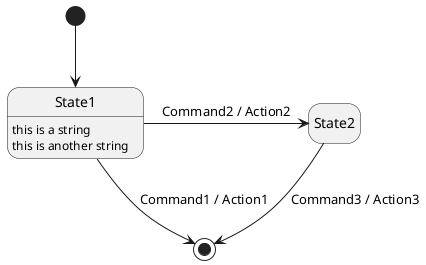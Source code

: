 @startuml

hide empty description

[*] --> State1
State1 --> [*] : Command1 / Action1
State1 : this is a string
State1 : this is another string

State1 -> State2 : Command2 / Action2
State2 --> [*] : Command3 / Action3

@enduml
